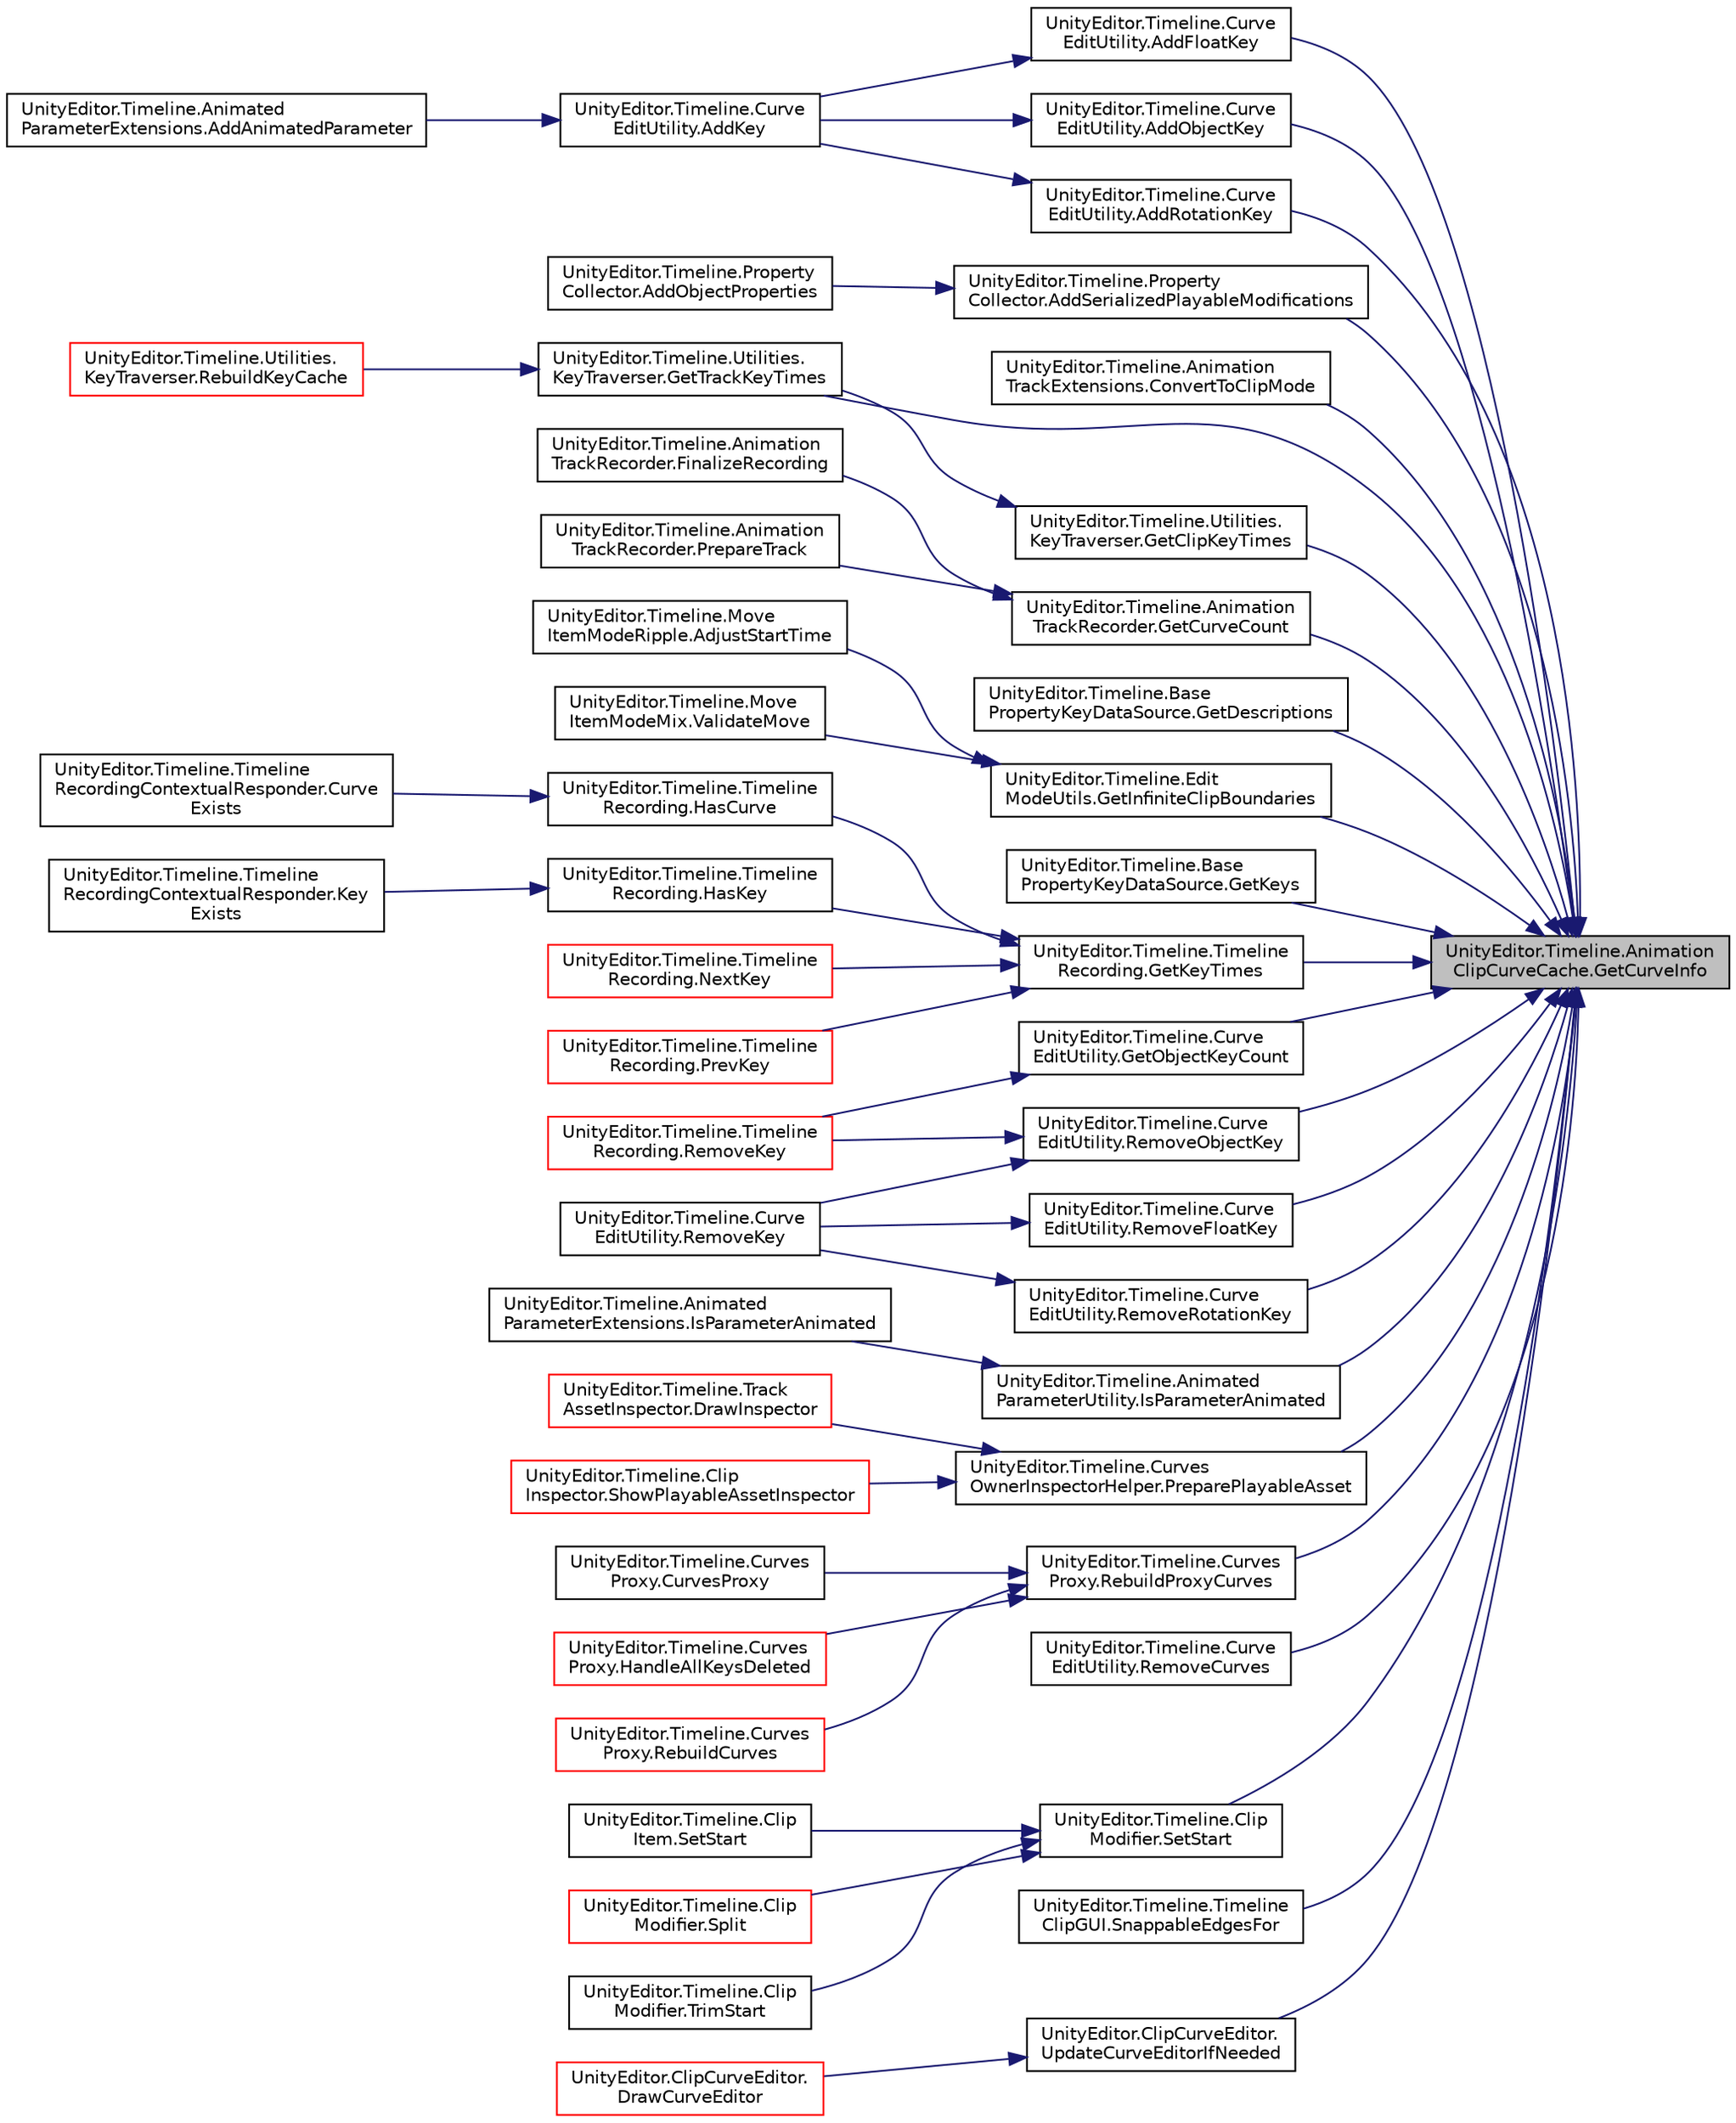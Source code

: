 digraph "UnityEditor.Timeline.AnimationClipCurveCache.GetCurveInfo"
{
 // LATEX_PDF_SIZE
  edge [fontname="Helvetica",fontsize="10",labelfontname="Helvetica",labelfontsize="10"];
  node [fontname="Helvetica",fontsize="10",shape=record];
  rankdir="RL";
  Node1 [label="UnityEditor.Timeline.Animation\lClipCurveCache.GetCurveInfo",height=0.2,width=0.4,color="black", fillcolor="grey75", style="filled", fontcolor="black",tooltip=" "];
  Node1 -> Node2 [dir="back",color="midnightblue",fontsize="10",style="solid",fontname="Helvetica"];
  Node2 [label="UnityEditor.Timeline.Curve\lEditUtility.AddFloatKey",height=0.2,width=0.4,color="black", fillcolor="white", style="filled",URL="$class_unity_editor_1_1_timeline_1_1_curve_edit_utility.html#a3c0956887900ef3fb3c246e90f29e356",tooltip=" "];
  Node2 -> Node3 [dir="back",color="midnightblue",fontsize="10",style="solid",fontname="Helvetica"];
  Node3 [label="UnityEditor.Timeline.Curve\lEditUtility.AddKey",height=0.2,width=0.4,color="black", fillcolor="white", style="filled",URL="$class_unity_editor_1_1_timeline_1_1_curve_edit_utility.html#ada9919204d3a67a407dd906cb0b0f049",tooltip=" "];
  Node3 -> Node4 [dir="back",color="midnightblue",fontsize="10",style="solid",fontname="Helvetica"];
  Node4 [label="UnityEditor.Timeline.Animated\lParameterExtensions.AddAnimatedParameter",height=0.2,width=0.4,color="black", fillcolor="white", style="filled",URL="$class_unity_editor_1_1_timeline_1_1_animated_parameter_extensions.html#a76ef2ab0eebc9b99a5ffea5929eea2bc",tooltip=" "];
  Node1 -> Node5 [dir="back",color="midnightblue",fontsize="10",style="solid",fontname="Helvetica"];
  Node5 [label="UnityEditor.Timeline.Curve\lEditUtility.AddObjectKey",height=0.2,width=0.4,color="black", fillcolor="white", style="filled",URL="$class_unity_editor_1_1_timeline_1_1_curve_edit_utility.html#a795aa7dddde3657c516444ad12d24d2c",tooltip=" "];
  Node5 -> Node3 [dir="back",color="midnightblue",fontsize="10",style="solid",fontname="Helvetica"];
  Node1 -> Node6 [dir="back",color="midnightblue",fontsize="10",style="solid",fontname="Helvetica"];
  Node6 [label="UnityEditor.Timeline.Curve\lEditUtility.AddRotationKey",height=0.2,width=0.4,color="black", fillcolor="white", style="filled",URL="$class_unity_editor_1_1_timeline_1_1_curve_edit_utility.html#a7ce438df94a7712fc5932145b94098cf",tooltip=" "];
  Node6 -> Node3 [dir="back",color="midnightblue",fontsize="10",style="solid",fontname="Helvetica"];
  Node1 -> Node7 [dir="back",color="midnightblue",fontsize="10",style="solid",fontname="Helvetica"];
  Node7 [label="UnityEditor.Timeline.Property\lCollector.AddSerializedPlayableModifications",height=0.2,width=0.4,color="black", fillcolor="white", style="filled",URL="$class_unity_editor_1_1_timeline_1_1_property_collector.html#a2d4f11e7322ce5d2930c1979d0e9741b",tooltip=" "];
  Node7 -> Node8 [dir="back",color="midnightblue",fontsize="10",style="solid",fontname="Helvetica"];
  Node8 [label="UnityEditor.Timeline.Property\lCollector.AddObjectProperties",height=0.2,width=0.4,color="black", fillcolor="white", style="filled",URL="$class_unity_editor_1_1_timeline_1_1_property_collector.html#aba331321c880c041592211be5219ed62",tooltip="Add property modifications modified by an animation clip."];
  Node1 -> Node9 [dir="back",color="midnightblue",fontsize="10",style="solid",fontname="Helvetica"];
  Node9 [label="UnityEditor.Timeline.Animation\lTrackExtensions.ConvertToClipMode",height=0.2,width=0.4,color="black", fillcolor="white", style="filled",URL="$class_unity_editor_1_1_timeline_1_1_animation_track_extensions.html#aa98e795b58086253ef7f12b03c569844",tooltip=" "];
  Node1 -> Node10 [dir="back",color="midnightblue",fontsize="10",style="solid",fontname="Helvetica"];
  Node10 [label="UnityEditor.Timeline.Utilities.\lKeyTraverser.GetClipKeyTimes",height=0.2,width=0.4,color="black", fillcolor="white", style="filled",URL="$class_unity_editor_1_1_timeline_1_1_utilities_1_1_key_traverser.html#abf9c2b7a498fe4fe224a01bbef3f0a4d",tooltip=" "];
  Node10 -> Node11 [dir="back",color="midnightblue",fontsize="10",style="solid",fontname="Helvetica"];
  Node11 [label="UnityEditor.Timeline.Utilities.\lKeyTraverser.GetTrackKeyTimes",height=0.2,width=0.4,color="black", fillcolor="white", style="filled",URL="$class_unity_editor_1_1_timeline_1_1_utilities_1_1_key_traverser.html#aec9e5e48fb6911300201dfc6dacb6670",tooltip=" "];
  Node11 -> Node12 [dir="back",color="midnightblue",fontsize="10",style="solid",fontname="Helvetica"];
  Node12 [label="UnityEditor.Timeline.Utilities.\lKeyTraverser.RebuildKeyCache",height=0.2,width=0.4,color="red", fillcolor="white", style="filled",URL="$class_unity_editor_1_1_timeline_1_1_utilities_1_1_key_traverser.html#ad63c887a682316e36372f4085209111f",tooltip=" "];
  Node1 -> Node17 [dir="back",color="midnightblue",fontsize="10",style="solid",fontname="Helvetica"];
  Node17 [label="UnityEditor.Timeline.Animation\lTrackRecorder.GetCurveCount",height=0.2,width=0.4,color="black", fillcolor="white", style="filled",URL="$class_unity_editor_1_1_timeline_1_1_animation_track_recorder.html#a20f24cd4412b8b0d00bce0f1f260f2b8",tooltip=" "];
  Node17 -> Node18 [dir="back",color="midnightblue",fontsize="10",style="solid",fontname="Helvetica"];
  Node18 [label="UnityEditor.Timeline.Animation\lTrackRecorder.FinalizeRecording",height=0.2,width=0.4,color="black", fillcolor="white", style="filled",URL="$class_unity_editor_1_1_timeline_1_1_animation_track_recorder.html#a380c9200939121de63d86333cd1a6ebb",tooltip=" "];
  Node17 -> Node19 [dir="back",color="midnightblue",fontsize="10",style="solid",fontname="Helvetica"];
  Node19 [label="UnityEditor.Timeline.Animation\lTrackRecorder.PrepareTrack",height=0.2,width=0.4,color="black", fillcolor="white", style="filled",URL="$class_unity_editor_1_1_timeline_1_1_animation_track_recorder.html#aaa1833fd02ef8ae07e3ed534f155e97d",tooltip=" "];
  Node1 -> Node20 [dir="back",color="midnightblue",fontsize="10",style="solid",fontname="Helvetica"];
  Node20 [label="UnityEditor.Timeline.Base\lPropertyKeyDataSource.GetDescriptions",height=0.2,width=0.4,color="black", fillcolor="white", style="filled",URL="$class_unity_editor_1_1_timeline_1_1_base_property_key_data_source.html#a4fa50fd387a4527214ce6d785822612d",tooltip=" "];
  Node1 -> Node21 [dir="back",color="midnightblue",fontsize="10",style="solid",fontname="Helvetica"];
  Node21 [label="UnityEditor.Timeline.Edit\lModeUtils.GetInfiniteClipBoundaries",height=0.2,width=0.4,color="black", fillcolor="white", style="filled",URL="$class_unity_editor_1_1_timeline_1_1_edit_mode_utils.html#a7e1d4f59aa5f510bbc20902964c5d03f",tooltip=" "];
  Node21 -> Node22 [dir="back",color="midnightblue",fontsize="10",style="solid",fontname="Helvetica"];
  Node22 [label="UnityEditor.Timeline.Move\lItemModeRipple.AdjustStartTime",height=0.2,width=0.4,color="black", fillcolor="white", style="filled",URL="$class_unity_editor_1_1_timeline_1_1_move_item_mode_ripple.html#afb561fc8b2f3d81b4e1994b8e014cc62",tooltip=" "];
  Node21 -> Node23 [dir="back",color="midnightblue",fontsize="10",style="solid",fontname="Helvetica"];
  Node23 [label="UnityEditor.Timeline.Move\lItemModeMix.ValidateMove",height=0.2,width=0.4,color="black", fillcolor="white", style="filled",URL="$class_unity_editor_1_1_timeline_1_1_move_item_mode_mix.html#a8e835ace3efafb43b491b92a6084586c",tooltip=" "];
  Node1 -> Node24 [dir="back",color="midnightblue",fontsize="10",style="solid",fontname="Helvetica"];
  Node24 [label="UnityEditor.Timeline.Base\lPropertyKeyDataSource.GetKeys",height=0.2,width=0.4,color="black", fillcolor="white", style="filled",URL="$class_unity_editor_1_1_timeline_1_1_base_property_key_data_source.html#a75d677977cb9107ca05cf83f9787d320",tooltip=" "];
  Node1 -> Node25 [dir="back",color="midnightblue",fontsize="10",style="solid",fontname="Helvetica"];
  Node25 [label="UnityEditor.Timeline.Timeline\lRecording.GetKeyTimes",height=0.2,width=0.4,color="black", fillcolor="white", style="filled",URL="$class_unity_editor_1_1_timeline_1_1_timeline_recording.html#a54ccf62f5be3ff63006d14652d587b1f",tooltip=" "];
  Node25 -> Node26 [dir="back",color="midnightblue",fontsize="10",style="solid",fontname="Helvetica"];
  Node26 [label="UnityEditor.Timeline.Timeline\lRecording.HasCurve",height=0.2,width=0.4,color="black", fillcolor="white", style="filled",URL="$class_unity_editor_1_1_timeline_1_1_timeline_recording.html#a116a82c4d85240836a5e6dab9138425b",tooltip=" "];
  Node26 -> Node27 [dir="back",color="midnightblue",fontsize="10",style="solid",fontname="Helvetica"];
  Node27 [label="UnityEditor.Timeline.Timeline\lRecordingContextualResponder.Curve\lExists",height=0.2,width=0.4,color="black", fillcolor="white", style="filled",URL="$class_unity_editor_1_1_timeline_1_1_timeline_recording_contextual_responder.html#a761d52cdc723626c7c9dae929b83153f",tooltip=" "];
  Node25 -> Node28 [dir="back",color="midnightblue",fontsize="10",style="solid",fontname="Helvetica"];
  Node28 [label="UnityEditor.Timeline.Timeline\lRecording.HasKey",height=0.2,width=0.4,color="black", fillcolor="white", style="filled",URL="$class_unity_editor_1_1_timeline_1_1_timeline_recording.html#a6d905fb5ffabd7c830d447c9e12d9e53",tooltip=" "];
  Node28 -> Node29 [dir="back",color="midnightblue",fontsize="10",style="solid",fontname="Helvetica"];
  Node29 [label="UnityEditor.Timeline.Timeline\lRecordingContextualResponder.Key\lExists",height=0.2,width=0.4,color="black", fillcolor="white", style="filled",URL="$class_unity_editor_1_1_timeline_1_1_timeline_recording_contextual_responder.html#a7acbe1e3e43266e9a16704334ea4801b",tooltip=" "];
  Node25 -> Node30 [dir="back",color="midnightblue",fontsize="10",style="solid",fontname="Helvetica"];
  Node30 [label="UnityEditor.Timeline.Timeline\lRecording.NextKey",height=0.2,width=0.4,color="red", fillcolor="white", style="filled",URL="$class_unity_editor_1_1_timeline_1_1_timeline_recording.html#abfc14c79c4685789e3f96515e171dc55",tooltip=" "];
  Node25 -> Node32 [dir="back",color="midnightblue",fontsize="10",style="solid",fontname="Helvetica"];
  Node32 [label="UnityEditor.Timeline.Timeline\lRecording.PrevKey",height=0.2,width=0.4,color="red", fillcolor="white", style="filled",URL="$class_unity_editor_1_1_timeline_1_1_timeline_recording.html#a924e7cebe8101ece5ad41c58ed225f4f",tooltip=" "];
  Node1 -> Node34 [dir="back",color="midnightblue",fontsize="10",style="solid",fontname="Helvetica"];
  Node34 [label="UnityEditor.Timeline.Curve\lEditUtility.GetObjectKeyCount",height=0.2,width=0.4,color="black", fillcolor="white", style="filled",URL="$class_unity_editor_1_1_timeline_1_1_curve_edit_utility.html#aae2899ea9324ce269ef133516b85c5f7",tooltip=" "];
  Node34 -> Node35 [dir="back",color="midnightblue",fontsize="10",style="solid",fontname="Helvetica"];
  Node35 [label="UnityEditor.Timeline.Timeline\lRecording.RemoveKey",height=0.2,width=0.4,color="red", fillcolor="white", style="filled",URL="$class_unity_editor_1_1_timeline_1_1_timeline_recording.html#a15d54b65d285ef0f2af29fd5efd30c81",tooltip=" "];
  Node1 -> Node11 [dir="back",color="midnightblue",fontsize="10",style="solid",fontname="Helvetica"];
  Node1 -> Node37 [dir="back",color="midnightblue",fontsize="10",style="solid",fontname="Helvetica"];
  Node37 [label="UnityEditor.Timeline.Animated\lParameterUtility.IsParameterAnimated",height=0.2,width=0.4,color="black", fillcolor="white", style="filled",URL="$class_unity_editor_1_1_timeline_1_1_animated_parameter_utility.html#a1af16b56c952f0341cf5fab93e77f2e7",tooltip=" "];
  Node37 -> Node38 [dir="back",color="midnightblue",fontsize="10",style="solid",fontname="Helvetica"];
  Node38 [label="UnityEditor.Timeline.Animated\lParameterExtensions.IsParameterAnimated",height=0.2,width=0.4,color="black", fillcolor="white", style="filled",URL="$class_unity_editor_1_1_timeline_1_1_animated_parameter_extensions.html#aa03494b6e916f67645abcfdba78c5c53",tooltip=" "];
  Node1 -> Node39 [dir="back",color="midnightblue",fontsize="10",style="solid",fontname="Helvetica"];
  Node39 [label="UnityEditor.Timeline.Curves\lOwnerInspectorHelper.PreparePlayableAsset",height=0.2,width=0.4,color="black", fillcolor="white", style="filled",URL="$class_unity_editor_1_1_timeline_1_1_curves_owner_inspector_helper.html#a181e3317f6262e33a4f6a1cd51cdb616",tooltip=" "];
  Node39 -> Node40 [dir="back",color="midnightblue",fontsize="10",style="solid",fontname="Helvetica"];
  Node40 [label="UnityEditor.Timeline.Track\lAssetInspector.DrawInspector",height=0.2,width=0.4,color="red", fillcolor="white", style="filled",URL="$class_unity_editor_1_1_timeline_1_1_track_asset_inspector.html#a20ac1fef339537a6ffb26e7a3803f232",tooltip=" "];
  Node39 -> Node42 [dir="back",color="midnightblue",fontsize="10",style="solid",fontname="Helvetica"];
  Node42 [label="UnityEditor.Timeline.Clip\lInspector.ShowPlayableAssetInspector",height=0.2,width=0.4,color="red", fillcolor="white", style="filled",URL="$class_unity_editor_1_1_timeline_1_1_clip_inspector.html#a2f68161d7d16e07e16e3f341bc7fcc8e",tooltip=" "];
  Node1 -> Node46 [dir="back",color="midnightblue",fontsize="10",style="solid",fontname="Helvetica"];
  Node46 [label="UnityEditor.Timeline.Curves\lProxy.RebuildProxyCurves",height=0.2,width=0.4,color="black", fillcolor="white", style="filled",URL="$class_unity_editor_1_1_timeline_1_1_curves_proxy.html#af1f6ce652694a760ca56b118ec46b801",tooltip=" "];
  Node46 -> Node47 [dir="back",color="midnightblue",fontsize="10",style="solid",fontname="Helvetica"];
  Node47 [label="UnityEditor.Timeline.Curves\lProxy.CurvesProxy",height=0.2,width=0.4,color="black", fillcolor="white", style="filled",URL="$class_unity_editor_1_1_timeline_1_1_curves_proxy.html#a1a7f613e6528ce9bf34e4f66ff8f50d2",tooltip=" "];
  Node46 -> Node48 [dir="back",color="midnightblue",fontsize="10",style="solid",fontname="Helvetica"];
  Node48 [label="UnityEditor.Timeline.Curves\lProxy.HandleAllKeysDeleted",height=0.2,width=0.4,color="red", fillcolor="white", style="filled",URL="$class_unity_editor_1_1_timeline_1_1_curves_proxy.html#ae74691cbd576ded11a838bd535596d46",tooltip=" "];
  Node46 -> Node53 [dir="back",color="midnightblue",fontsize="10",style="solid",fontname="Helvetica"];
  Node53 [label="UnityEditor.Timeline.Curves\lProxy.RebuildCurves",height=0.2,width=0.4,color="red", fillcolor="white", style="filled",URL="$class_unity_editor_1_1_timeline_1_1_curves_proxy.html#a936b5815275e0ff266990ff4b4dfec32",tooltip=" "];
  Node1 -> Node56 [dir="back",color="midnightblue",fontsize="10",style="solid",fontname="Helvetica"];
  Node56 [label="UnityEditor.Timeline.Curve\lEditUtility.RemoveCurves",height=0.2,width=0.4,color="black", fillcolor="white", style="filled",URL="$class_unity_editor_1_1_timeline_1_1_curve_edit_utility.html#a7cf9860e102169e19926cbbca04fa605",tooltip=" "];
  Node1 -> Node57 [dir="back",color="midnightblue",fontsize="10",style="solid",fontname="Helvetica"];
  Node57 [label="UnityEditor.Timeline.Curve\lEditUtility.RemoveFloatKey",height=0.2,width=0.4,color="black", fillcolor="white", style="filled",URL="$class_unity_editor_1_1_timeline_1_1_curve_edit_utility.html#aa921b045af3b18fa23478d39f20292b0",tooltip=" "];
  Node57 -> Node58 [dir="back",color="midnightblue",fontsize="10",style="solid",fontname="Helvetica"];
  Node58 [label="UnityEditor.Timeline.Curve\lEditUtility.RemoveKey",height=0.2,width=0.4,color="black", fillcolor="white", style="filled",URL="$class_unity_editor_1_1_timeline_1_1_curve_edit_utility.html#a09412a127bc511ce369cc72403217017",tooltip=" "];
  Node1 -> Node59 [dir="back",color="midnightblue",fontsize="10",style="solid",fontname="Helvetica"];
  Node59 [label="UnityEditor.Timeline.Curve\lEditUtility.RemoveObjectKey",height=0.2,width=0.4,color="black", fillcolor="white", style="filled",URL="$class_unity_editor_1_1_timeline_1_1_curve_edit_utility.html#a73eb00b46c3a5210350370d16fef0ae7",tooltip=" "];
  Node59 -> Node58 [dir="back",color="midnightblue",fontsize="10",style="solid",fontname="Helvetica"];
  Node59 -> Node35 [dir="back",color="midnightblue",fontsize="10",style="solid",fontname="Helvetica"];
  Node1 -> Node60 [dir="back",color="midnightblue",fontsize="10",style="solid",fontname="Helvetica"];
  Node60 [label="UnityEditor.Timeline.Curve\lEditUtility.RemoveRotationKey",height=0.2,width=0.4,color="black", fillcolor="white", style="filled",URL="$class_unity_editor_1_1_timeline_1_1_curve_edit_utility.html#a04b7bd13c4d42564e73dae8b29fb2bde",tooltip=" "];
  Node60 -> Node58 [dir="back",color="midnightblue",fontsize="10",style="solid",fontname="Helvetica"];
  Node1 -> Node61 [dir="back",color="midnightblue",fontsize="10",style="solid",fontname="Helvetica"];
  Node61 [label="UnityEditor.Timeline.Clip\lModifier.SetStart",height=0.2,width=0.4,color="black", fillcolor="white", style="filled",URL="$class_unity_editor_1_1_timeline_1_1_clip_modifier.html#ab28dd7be4c5b6808b5abc0108dc3b01d",tooltip=" "];
  Node61 -> Node62 [dir="back",color="midnightblue",fontsize="10",style="solid",fontname="Helvetica"];
  Node62 [label="UnityEditor.Timeline.Clip\lItem.SetStart",height=0.2,width=0.4,color="black", fillcolor="white", style="filled",URL="$class_unity_editor_1_1_timeline_1_1_clip_item.html#ae0b1e8a3922f9682cf78dad3a3848028",tooltip=" "];
  Node61 -> Node63 [dir="back",color="midnightblue",fontsize="10",style="solid",fontname="Helvetica"];
  Node63 [label="UnityEditor.Timeline.Clip\lModifier.Split",height=0.2,width=0.4,color="red", fillcolor="white", style="filled",URL="$class_unity_editor_1_1_timeline_1_1_clip_modifier.html#a2c534c776740f5312b7fbdf992b4e779",tooltip=" "];
  Node61 -> Node65 [dir="back",color="midnightblue",fontsize="10",style="solid",fontname="Helvetica"];
  Node65 [label="UnityEditor.Timeline.Clip\lModifier.TrimStart",height=0.2,width=0.4,color="black", fillcolor="white", style="filled",URL="$class_unity_editor_1_1_timeline_1_1_clip_modifier.html#aa641e79be519ecd16498995b59ed02c9",tooltip=" "];
  Node1 -> Node66 [dir="back",color="midnightblue",fontsize="10",style="solid",fontname="Helvetica"];
  Node66 [label="UnityEditor.Timeline.Timeline\lClipGUI.SnappableEdgesFor",height=0.2,width=0.4,color="black", fillcolor="white", style="filled",URL="$class_unity_editor_1_1_timeline_1_1_timeline_clip_g_u_i.html#a909a411201375f90d27b33476be7bb5b",tooltip=" "];
  Node1 -> Node67 [dir="back",color="midnightblue",fontsize="10",style="solid",fontname="Helvetica"];
  Node67 [label="UnityEditor.ClipCurveEditor.\lUpdateCurveEditorIfNeeded",height=0.2,width=0.4,color="black", fillcolor="white", style="filled",URL="$class_unity_editor_1_1_clip_curve_editor.html#a7e8f11bbd8f12b940d0a5d294f6f9e24",tooltip=" "];
  Node67 -> Node68 [dir="back",color="midnightblue",fontsize="10",style="solid",fontname="Helvetica"];
  Node68 [label="UnityEditor.ClipCurveEditor.\lDrawCurveEditor",height=0.2,width=0.4,color="red", fillcolor="white", style="filled",URL="$class_unity_editor_1_1_clip_curve_editor.html#a16578d01c3ffb12a0a7349d01f238911",tooltip=" "];
}
